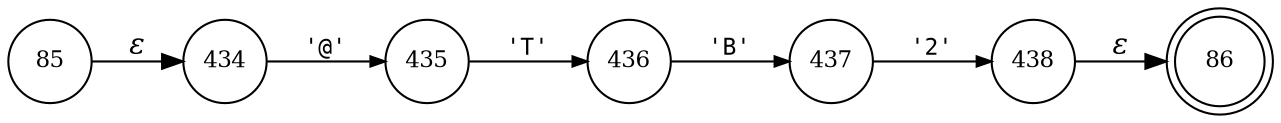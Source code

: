 digraph ATN {
rankdir=LR;
s86[fontsize=11, label="86", shape=doublecircle, fixedsize=true, width=.6];
s434[fontsize=11,label="434", shape=circle, fixedsize=true, width=.55, peripheries=1];
s435[fontsize=11,label="435", shape=circle, fixedsize=true, width=.55, peripheries=1];
s436[fontsize=11,label="436", shape=circle, fixedsize=true, width=.55, peripheries=1];
s85[fontsize=11,label="85", shape=circle, fixedsize=true, width=.55, peripheries=1];
s437[fontsize=11,label="437", shape=circle, fixedsize=true, width=.55, peripheries=1];
s438[fontsize=11,label="438", shape=circle, fixedsize=true, width=.55, peripheries=1];
s85 -> s434 [fontname="Times-Italic", label="&epsilon;"];
s434 -> s435 [fontsize=11, fontname="Courier", arrowsize=.7, label = "'@'", arrowhead = normal];
s435 -> s436 [fontsize=11, fontname="Courier", arrowsize=.7, label = "'T'", arrowhead = normal];
s436 -> s437 [fontsize=11, fontname="Courier", arrowsize=.7, label = "'B'", arrowhead = normal];
s437 -> s438 [fontsize=11, fontname="Courier", arrowsize=.7, label = "'2'", arrowhead = normal];
s438 -> s86 [fontname="Times-Italic", label="&epsilon;"];
}